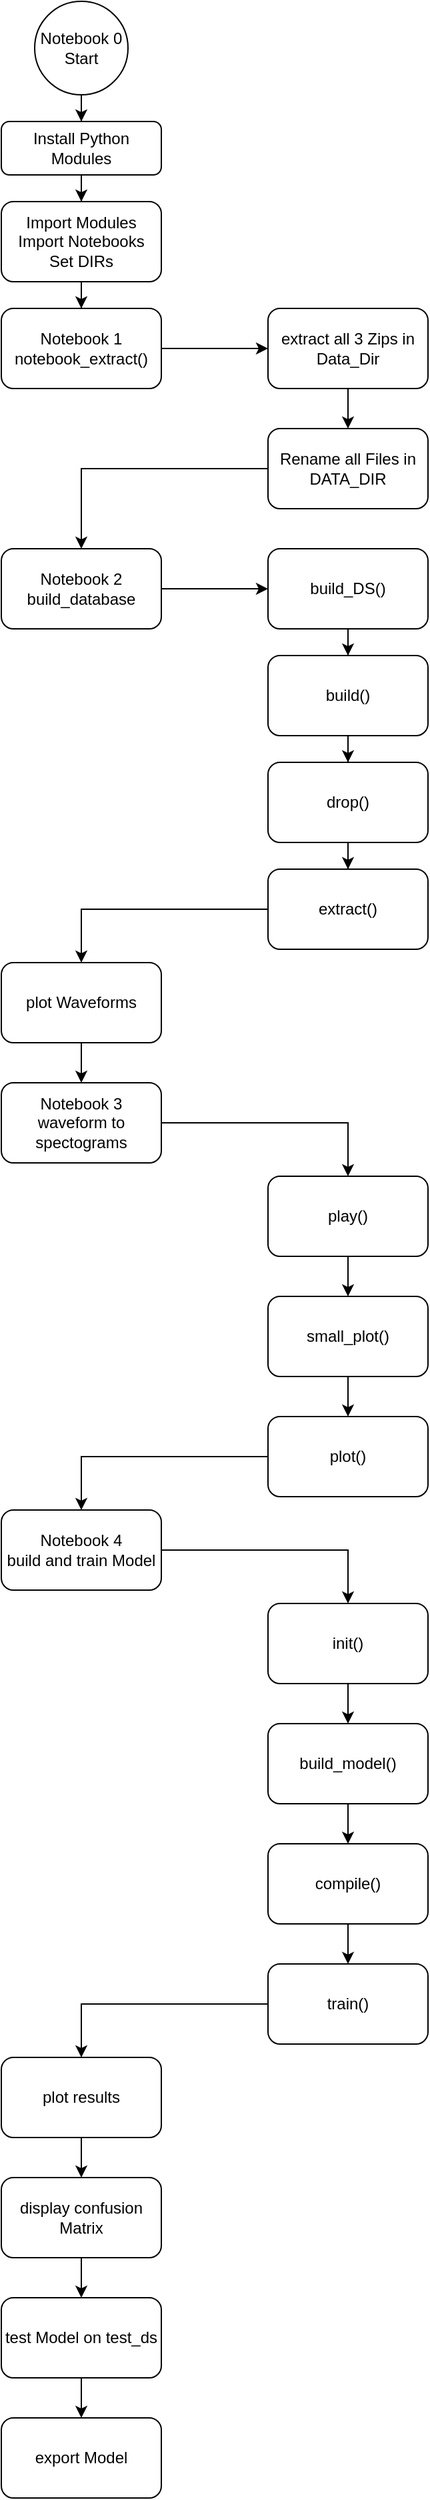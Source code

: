 <mxfile version="24.7.8">
  <diagram id="C5RBs43oDa-KdzZeNtuy" name="Page-1">
    <mxGraphModel dx="1098" dy="820" grid="1" gridSize="10" guides="1" tooltips="1" connect="1" arrows="1" fold="1" page="1" pageScale="1" pageWidth="827" pageHeight="1169" math="0" shadow="0">
      <root>
        <mxCell id="WIyWlLk6GJQsqaUBKTNV-0" />
        <mxCell id="WIyWlLk6GJQsqaUBKTNV-1" parent="WIyWlLk6GJQsqaUBKTNV-0" />
        <mxCell id="JesQyTxFWdfm8RYQZ7uB-5" value="" style="edgeStyle=orthogonalEdgeStyle;rounded=0;orthogonalLoop=1;jettySize=auto;html=1;" edge="1" parent="WIyWlLk6GJQsqaUBKTNV-1" source="WIyWlLk6GJQsqaUBKTNV-3" target="JesQyTxFWdfm8RYQZ7uB-4">
          <mxGeometry relative="1" as="geometry" />
        </mxCell>
        <mxCell id="WIyWlLk6GJQsqaUBKTNV-3" value="Install Python Modules" style="rounded=1;whiteSpace=wrap;html=1;fontSize=12;glass=0;strokeWidth=1;shadow=0;" parent="WIyWlLk6GJQsqaUBKTNV-1" vertex="1">
          <mxGeometry x="160" y="110" width="120" height="40" as="geometry" />
        </mxCell>
        <mxCell id="JesQyTxFWdfm8RYQZ7uB-1" value="" style="edgeStyle=orthogonalEdgeStyle;rounded=0;orthogonalLoop=1;jettySize=auto;html=1;" edge="1" parent="WIyWlLk6GJQsqaUBKTNV-1" source="JesQyTxFWdfm8RYQZ7uB-0" target="WIyWlLk6GJQsqaUBKTNV-3">
          <mxGeometry relative="1" as="geometry" />
        </mxCell>
        <mxCell id="JesQyTxFWdfm8RYQZ7uB-0" value="&lt;div&gt;Notebook 0&lt;/div&gt;Start" style="ellipse;whiteSpace=wrap;html=1;" vertex="1" parent="WIyWlLk6GJQsqaUBKTNV-1">
          <mxGeometry x="185" y="20" width="70" height="70" as="geometry" />
        </mxCell>
        <mxCell id="JesQyTxFWdfm8RYQZ7uB-7" value="" style="edgeStyle=orthogonalEdgeStyle;rounded=0;orthogonalLoop=1;jettySize=auto;html=1;" edge="1" parent="WIyWlLk6GJQsqaUBKTNV-1" source="JesQyTxFWdfm8RYQZ7uB-4" target="JesQyTxFWdfm8RYQZ7uB-6">
          <mxGeometry relative="1" as="geometry" />
        </mxCell>
        <mxCell id="JesQyTxFWdfm8RYQZ7uB-4" value="Import Modules&lt;br&gt;Import Notebooks&lt;br&gt;&lt;div&gt;Set DIRs&lt;/div&gt;" style="rounded=1;whiteSpace=wrap;html=1;" vertex="1" parent="WIyWlLk6GJQsqaUBKTNV-1">
          <mxGeometry x="160" y="170" width="120" height="60" as="geometry" />
        </mxCell>
        <mxCell id="JesQyTxFWdfm8RYQZ7uB-9" value="" style="edgeStyle=orthogonalEdgeStyle;rounded=0;orthogonalLoop=1;jettySize=auto;html=1;" edge="1" parent="WIyWlLk6GJQsqaUBKTNV-1" source="JesQyTxFWdfm8RYQZ7uB-6" target="JesQyTxFWdfm8RYQZ7uB-8">
          <mxGeometry relative="1" as="geometry" />
        </mxCell>
        <mxCell id="JesQyTxFWdfm8RYQZ7uB-6" value="&lt;div&gt;Notebook 1&lt;/div&gt;notebook_extract()" style="rounded=1;whiteSpace=wrap;html=1;" vertex="1" parent="WIyWlLk6GJQsqaUBKTNV-1">
          <mxGeometry x="160" y="250" width="120" height="60" as="geometry" />
        </mxCell>
        <mxCell id="JesQyTxFWdfm8RYQZ7uB-11" value="" style="edgeStyle=orthogonalEdgeStyle;rounded=0;orthogonalLoop=1;jettySize=auto;html=1;" edge="1" parent="WIyWlLk6GJQsqaUBKTNV-1" source="JesQyTxFWdfm8RYQZ7uB-8" target="JesQyTxFWdfm8RYQZ7uB-10">
          <mxGeometry relative="1" as="geometry" />
        </mxCell>
        <mxCell id="JesQyTxFWdfm8RYQZ7uB-8" value="extract all 3 Zips in Data_Dir" style="rounded=1;whiteSpace=wrap;html=1;" vertex="1" parent="WIyWlLk6GJQsqaUBKTNV-1">
          <mxGeometry x="360" y="250" width="120" height="60" as="geometry" />
        </mxCell>
        <mxCell id="JesQyTxFWdfm8RYQZ7uB-15" value="" style="edgeStyle=orthogonalEdgeStyle;rounded=0;orthogonalLoop=1;jettySize=auto;html=1;entryX=0.5;entryY=0;entryDx=0;entryDy=0;" edge="1" parent="WIyWlLk6GJQsqaUBKTNV-1" source="JesQyTxFWdfm8RYQZ7uB-10" target="JesQyTxFWdfm8RYQZ7uB-16">
          <mxGeometry relative="1" as="geometry">
            <mxPoint x="280" y="370" as="targetPoint" />
          </mxGeometry>
        </mxCell>
        <mxCell id="JesQyTxFWdfm8RYQZ7uB-10" value="Rename all Files in DATA_DIR" style="rounded=1;whiteSpace=wrap;html=1;" vertex="1" parent="WIyWlLk6GJQsqaUBKTNV-1">
          <mxGeometry x="360" y="340" width="120" height="60" as="geometry" />
        </mxCell>
        <mxCell id="JesQyTxFWdfm8RYQZ7uB-20" value="" style="edgeStyle=orthogonalEdgeStyle;rounded=0;orthogonalLoop=1;jettySize=auto;html=1;" edge="1" parent="WIyWlLk6GJQsqaUBKTNV-1" source="JesQyTxFWdfm8RYQZ7uB-16" target="JesQyTxFWdfm8RYQZ7uB-19">
          <mxGeometry relative="1" as="geometry" />
        </mxCell>
        <mxCell id="JesQyTxFWdfm8RYQZ7uB-16" value="&lt;div&gt;Notebook 2&lt;/div&gt;build_database" style="rounded=1;whiteSpace=wrap;html=1;" vertex="1" parent="WIyWlLk6GJQsqaUBKTNV-1">
          <mxGeometry x="160" y="430" width="120" height="60" as="geometry" />
        </mxCell>
        <mxCell id="JesQyTxFWdfm8RYQZ7uB-22" value="" style="edgeStyle=orthogonalEdgeStyle;rounded=0;orthogonalLoop=1;jettySize=auto;html=1;" edge="1" parent="WIyWlLk6GJQsqaUBKTNV-1" source="JesQyTxFWdfm8RYQZ7uB-19" target="JesQyTxFWdfm8RYQZ7uB-21">
          <mxGeometry relative="1" as="geometry" />
        </mxCell>
        <mxCell id="JesQyTxFWdfm8RYQZ7uB-19" value="build_DS()" style="rounded=1;whiteSpace=wrap;html=1;" vertex="1" parent="WIyWlLk6GJQsqaUBKTNV-1">
          <mxGeometry x="360" y="430" width="120" height="60" as="geometry" />
        </mxCell>
        <mxCell id="JesQyTxFWdfm8RYQZ7uB-24" value="" style="edgeStyle=orthogonalEdgeStyle;rounded=0;orthogonalLoop=1;jettySize=auto;html=1;" edge="1" parent="WIyWlLk6GJQsqaUBKTNV-1" source="JesQyTxFWdfm8RYQZ7uB-21" target="JesQyTxFWdfm8RYQZ7uB-23">
          <mxGeometry relative="1" as="geometry" />
        </mxCell>
        <mxCell id="JesQyTxFWdfm8RYQZ7uB-21" value="build()" style="rounded=1;whiteSpace=wrap;html=1;" vertex="1" parent="WIyWlLk6GJQsqaUBKTNV-1">
          <mxGeometry x="360" y="510" width="120" height="60" as="geometry" />
        </mxCell>
        <mxCell id="JesQyTxFWdfm8RYQZ7uB-26" value="" style="edgeStyle=orthogonalEdgeStyle;rounded=0;orthogonalLoop=1;jettySize=auto;html=1;" edge="1" parent="WIyWlLk6GJQsqaUBKTNV-1" source="JesQyTxFWdfm8RYQZ7uB-23" target="JesQyTxFWdfm8RYQZ7uB-25">
          <mxGeometry relative="1" as="geometry" />
        </mxCell>
        <mxCell id="JesQyTxFWdfm8RYQZ7uB-23" value="drop()" style="rounded=1;whiteSpace=wrap;html=1;" vertex="1" parent="WIyWlLk6GJQsqaUBKTNV-1">
          <mxGeometry x="360" y="590" width="120" height="60" as="geometry" />
        </mxCell>
        <mxCell id="JesQyTxFWdfm8RYQZ7uB-28" value="" style="edgeStyle=orthogonalEdgeStyle;rounded=0;orthogonalLoop=1;jettySize=auto;html=1;" edge="1" parent="WIyWlLk6GJQsqaUBKTNV-1" source="JesQyTxFWdfm8RYQZ7uB-25" target="JesQyTxFWdfm8RYQZ7uB-27">
          <mxGeometry relative="1" as="geometry" />
        </mxCell>
        <mxCell id="JesQyTxFWdfm8RYQZ7uB-25" value="extract()" style="rounded=1;whiteSpace=wrap;html=1;" vertex="1" parent="WIyWlLk6GJQsqaUBKTNV-1">
          <mxGeometry x="360" y="670" width="120" height="60" as="geometry" />
        </mxCell>
        <mxCell id="JesQyTxFWdfm8RYQZ7uB-30" value="" style="edgeStyle=orthogonalEdgeStyle;rounded=0;orthogonalLoop=1;jettySize=auto;html=1;" edge="1" parent="WIyWlLk6GJQsqaUBKTNV-1" source="JesQyTxFWdfm8RYQZ7uB-27" target="JesQyTxFWdfm8RYQZ7uB-29">
          <mxGeometry relative="1" as="geometry" />
        </mxCell>
        <mxCell id="JesQyTxFWdfm8RYQZ7uB-27" value="plot Waveforms" style="rounded=1;whiteSpace=wrap;html=1;" vertex="1" parent="WIyWlLk6GJQsqaUBKTNV-1">
          <mxGeometry x="160" y="740" width="120" height="60" as="geometry" />
        </mxCell>
        <mxCell id="JesQyTxFWdfm8RYQZ7uB-32" value="" style="edgeStyle=orthogonalEdgeStyle;rounded=0;orthogonalLoop=1;jettySize=auto;html=1;" edge="1" parent="WIyWlLk6GJQsqaUBKTNV-1" source="JesQyTxFWdfm8RYQZ7uB-29" target="JesQyTxFWdfm8RYQZ7uB-31">
          <mxGeometry relative="1" as="geometry" />
        </mxCell>
        <mxCell id="JesQyTxFWdfm8RYQZ7uB-29" value="Notebook 3&lt;div&gt;waveform to spectograms&lt;/div&gt;" style="rounded=1;whiteSpace=wrap;html=1;" vertex="1" parent="WIyWlLk6GJQsqaUBKTNV-1">
          <mxGeometry x="160" y="830" width="120" height="60" as="geometry" />
        </mxCell>
        <mxCell id="JesQyTxFWdfm8RYQZ7uB-34" value="" style="edgeStyle=orthogonalEdgeStyle;rounded=0;orthogonalLoop=1;jettySize=auto;html=1;" edge="1" parent="WIyWlLk6GJQsqaUBKTNV-1" source="JesQyTxFWdfm8RYQZ7uB-31" target="JesQyTxFWdfm8RYQZ7uB-33">
          <mxGeometry relative="1" as="geometry" />
        </mxCell>
        <mxCell id="JesQyTxFWdfm8RYQZ7uB-31" value="play()" style="rounded=1;whiteSpace=wrap;html=1;" vertex="1" parent="WIyWlLk6GJQsqaUBKTNV-1">
          <mxGeometry x="360" y="900" width="120" height="60" as="geometry" />
        </mxCell>
        <mxCell id="JesQyTxFWdfm8RYQZ7uB-36" value="" style="edgeStyle=orthogonalEdgeStyle;rounded=0;orthogonalLoop=1;jettySize=auto;html=1;" edge="1" parent="WIyWlLk6GJQsqaUBKTNV-1" source="JesQyTxFWdfm8RYQZ7uB-33" target="JesQyTxFWdfm8RYQZ7uB-35">
          <mxGeometry relative="1" as="geometry" />
        </mxCell>
        <mxCell id="JesQyTxFWdfm8RYQZ7uB-33" value="small_plot()" style="rounded=1;whiteSpace=wrap;html=1;" vertex="1" parent="WIyWlLk6GJQsqaUBKTNV-1">
          <mxGeometry x="360" y="990" width="120" height="60" as="geometry" />
        </mxCell>
        <mxCell id="JesQyTxFWdfm8RYQZ7uB-38" value="" style="edgeStyle=orthogonalEdgeStyle;rounded=0;orthogonalLoop=1;jettySize=auto;html=1;" edge="1" parent="WIyWlLk6GJQsqaUBKTNV-1" source="JesQyTxFWdfm8RYQZ7uB-35" target="JesQyTxFWdfm8RYQZ7uB-37">
          <mxGeometry relative="1" as="geometry" />
        </mxCell>
        <mxCell id="JesQyTxFWdfm8RYQZ7uB-35" value="plot()" style="rounded=1;whiteSpace=wrap;html=1;" vertex="1" parent="WIyWlLk6GJQsqaUBKTNV-1">
          <mxGeometry x="360" y="1080" width="120" height="60" as="geometry" />
        </mxCell>
        <mxCell id="JesQyTxFWdfm8RYQZ7uB-40" value="" style="edgeStyle=orthogonalEdgeStyle;rounded=0;orthogonalLoop=1;jettySize=auto;html=1;" edge="1" parent="WIyWlLk6GJQsqaUBKTNV-1" source="JesQyTxFWdfm8RYQZ7uB-37" target="JesQyTxFWdfm8RYQZ7uB-39">
          <mxGeometry relative="1" as="geometry" />
        </mxCell>
        <mxCell id="JesQyTxFWdfm8RYQZ7uB-37" value="Notebook 4&lt;div&gt;build and train Model&lt;/div&gt;" style="rounded=1;whiteSpace=wrap;html=1;" vertex="1" parent="WIyWlLk6GJQsqaUBKTNV-1">
          <mxGeometry x="160" y="1150" width="120" height="60" as="geometry" />
        </mxCell>
        <mxCell id="JesQyTxFWdfm8RYQZ7uB-42" value="" style="edgeStyle=orthogonalEdgeStyle;rounded=0;orthogonalLoop=1;jettySize=auto;html=1;" edge="1" parent="WIyWlLk6GJQsqaUBKTNV-1" source="JesQyTxFWdfm8RYQZ7uB-39" target="JesQyTxFWdfm8RYQZ7uB-41">
          <mxGeometry relative="1" as="geometry" />
        </mxCell>
        <mxCell id="JesQyTxFWdfm8RYQZ7uB-39" value="init()" style="rounded=1;whiteSpace=wrap;html=1;" vertex="1" parent="WIyWlLk6GJQsqaUBKTNV-1">
          <mxGeometry x="360" y="1220" width="120" height="60" as="geometry" />
        </mxCell>
        <mxCell id="JesQyTxFWdfm8RYQZ7uB-44" value="" style="edgeStyle=orthogonalEdgeStyle;rounded=0;orthogonalLoop=1;jettySize=auto;html=1;" edge="1" parent="WIyWlLk6GJQsqaUBKTNV-1" source="JesQyTxFWdfm8RYQZ7uB-41" target="JesQyTxFWdfm8RYQZ7uB-43">
          <mxGeometry relative="1" as="geometry" />
        </mxCell>
        <mxCell id="JesQyTxFWdfm8RYQZ7uB-41" value="build_model()" style="rounded=1;whiteSpace=wrap;html=1;" vertex="1" parent="WIyWlLk6GJQsqaUBKTNV-1">
          <mxGeometry x="360" y="1310" width="120" height="60" as="geometry" />
        </mxCell>
        <mxCell id="JesQyTxFWdfm8RYQZ7uB-46" value="" style="edgeStyle=orthogonalEdgeStyle;rounded=0;orthogonalLoop=1;jettySize=auto;html=1;" edge="1" parent="WIyWlLk6GJQsqaUBKTNV-1" source="JesQyTxFWdfm8RYQZ7uB-43" target="JesQyTxFWdfm8RYQZ7uB-45">
          <mxGeometry relative="1" as="geometry" />
        </mxCell>
        <mxCell id="JesQyTxFWdfm8RYQZ7uB-43" value="compile()" style="rounded=1;whiteSpace=wrap;html=1;" vertex="1" parent="WIyWlLk6GJQsqaUBKTNV-1">
          <mxGeometry x="360" y="1400" width="120" height="60" as="geometry" />
        </mxCell>
        <mxCell id="JesQyTxFWdfm8RYQZ7uB-48" value="" style="edgeStyle=orthogonalEdgeStyle;rounded=0;orthogonalLoop=1;jettySize=auto;html=1;" edge="1" parent="WIyWlLk6GJQsqaUBKTNV-1" source="JesQyTxFWdfm8RYQZ7uB-45" target="JesQyTxFWdfm8RYQZ7uB-47">
          <mxGeometry relative="1" as="geometry" />
        </mxCell>
        <mxCell id="JesQyTxFWdfm8RYQZ7uB-45" value="train()" style="rounded=1;whiteSpace=wrap;html=1;" vertex="1" parent="WIyWlLk6GJQsqaUBKTNV-1">
          <mxGeometry x="360" y="1490" width="120" height="60" as="geometry" />
        </mxCell>
        <mxCell id="JesQyTxFWdfm8RYQZ7uB-50" value="" style="edgeStyle=orthogonalEdgeStyle;rounded=0;orthogonalLoop=1;jettySize=auto;html=1;" edge="1" parent="WIyWlLk6GJQsqaUBKTNV-1" source="JesQyTxFWdfm8RYQZ7uB-47" target="JesQyTxFWdfm8RYQZ7uB-49">
          <mxGeometry relative="1" as="geometry" />
        </mxCell>
        <mxCell id="JesQyTxFWdfm8RYQZ7uB-47" value="plot results" style="rounded=1;whiteSpace=wrap;html=1;" vertex="1" parent="WIyWlLk6GJQsqaUBKTNV-1">
          <mxGeometry x="160" y="1560" width="120" height="60" as="geometry" />
        </mxCell>
        <mxCell id="JesQyTxFWdfm8RYQZ7uB-52" value="" style="edgeStyle=orthogonalEdgeStyle;rounded=0;orthogonalLoop=1;jettySize=auto;html=1;" edge="1" parent="WIyWlLk6GJQsqaUBKTNV-1" source="JesQyTxFWdfm8RYQZ7uB-49" target="JesQyTxFWdfm8RYQZ7uB-51">
          <mxGeometry relative="1" as="geometry" />
        </mxCell>
        <mxCell id="JesQyTxFWdfm8RYQZ7uB-49" value="display confusion Matrix" style="rounded=1;whiteSpace=wrap;html=1;" vertex="1" parent="WIyWlLk6GJQsqaUBKTNV-1">
          <mxGeometry x="160" y="1650" width="120" height="60" as="geometry" />
        </mxCell>
        <mxCell id="JesQyTxFWdfm8RYQZ7uB-54" value="" style="edgeStyle=orthogonalEdgeStyle;rounded=0;orthogonalLoop=1;jettySize=auto;html=1;" edge="1" parent="WIyWlLk6GJQsqaUBKTNV-1" source="JesQyTxFWdfm8RYQZ7uB-51" target="JesQyTxFWdfm8RYQZ7uB-53">
          <mxGeometry relative="1" as="geometry" />
        </mxCell>
        <mxCell id="JesQyTxFWdfm8RYQZ7uB-51" value="test Model on test_ds" style="rounded=1;whiteSpace=wrap;html=1;" vertex="1" parent="WIyWlLk6GJQsqaUBKTNV-1">
          <mxGeometry x="160" y="1740" width="120" height="60" as="geometry" />
        </mxCell>
        <mxCell id="JesQyTxFWdfm8RYQZ7uB-53" value="export Model" style="rounded=1;whiteSpace=wrap;html=1;" vertex="1" parent="WIyWlLk6GJQsqaUBKTNV-1">
          <mxGeometry x="160" y="1830" width="120" height="60" as="geometry" />
        </mxCell>
      </root>
    </mxGraphModel>
  </diagram>
</mxfile>
